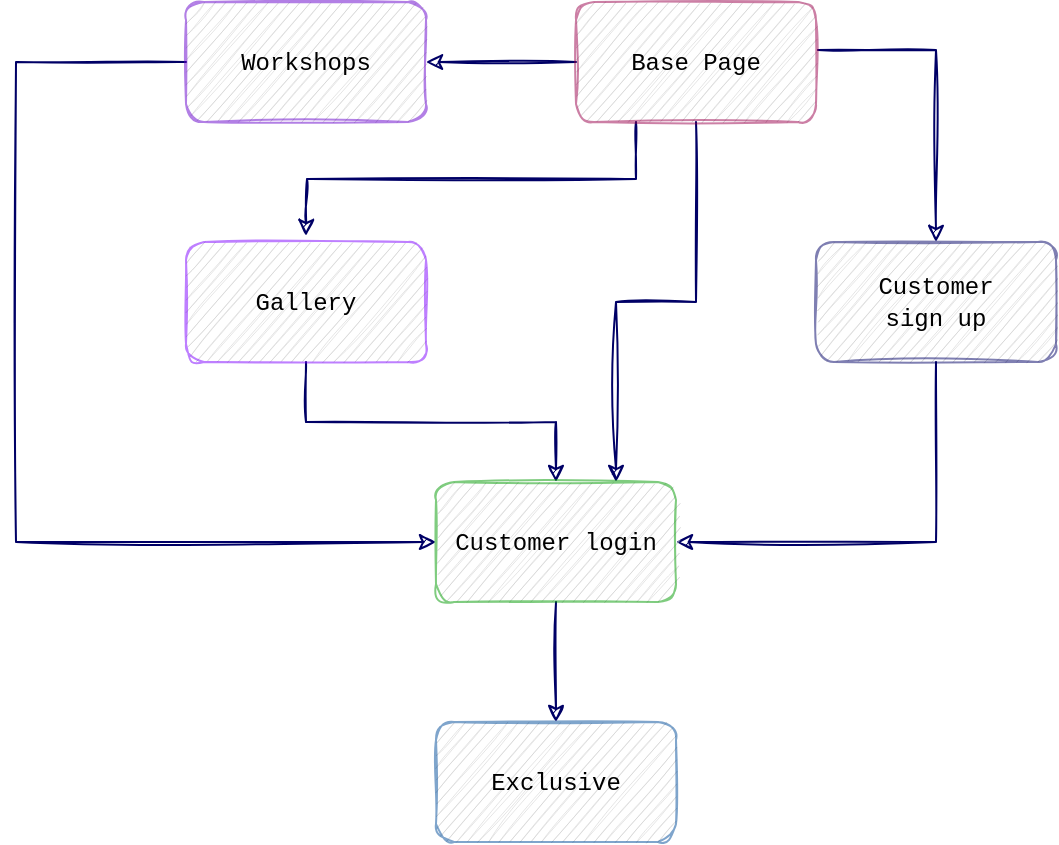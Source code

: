 <mxfile version="13.6.3" type="device"><diagram id="shHElvZzv48NaHPRyJ9m" name="Page-1"><mxGraphModel dx="868" dy="401" grid="1" gridSize="10" guides="1" tooltips="1" connect="1" arrows="1" fold="1" page="1" pageScale="1" pageWidth="850" pageHeight="1100" math="0" shadow="0"><root><mxCell id="0"/><mxCell id="1" parent="0"/><mxCell id="RWC2-ua97fRrFbNF-d8C-9" style="edgeStyle=orthogonalEdgeStyle;rounded=0;orthogonalLoop=1;jettySize=auto;html=1;sketch=1;strokeColor=#000066;" edge="1" parent="1" source="RWC2-ua97fRrFbNF-d8C-1" target="RWC2-ua97fRrFbNF-d8C-3"><mxGeometry relative="1" as="geometry"/></mxCell><mxCell id="RWC2-ua97fRrFbNF-d8C-10" style="rounded=0;orthogonalLoop=1;jettySize=auto;html=1;exitX=0.25;exitY=1;exitDx=0;exitDy=0;edgeStyle=orthogonalEdgeStyle;sketch=1;strokeColor=#000066;" edge="1" parent="1" source="RWC2-ua97fRrFbNF-d8C-1"><mxGeometry relative="1" as="geometry"><mxPoint x="425" y="157" as="targetPoint"/></mxGeometry></mxCell><mxCell id="RWC2-ua97fRrFbNF-d8C-11" style="edgeStyle=orthogonalEdgeStyle;rounded=0;orthogonalLoop=1;jettySize=auto;html=1;entryX=0.5;entryY=0;entryDx=0;entryDy=0;exitX=1.008;exitY=0.4;exitDx=0;exitDy=0;exitPerimeter=0;sketch=1;strokeColor=#000066;" edge="1" parent="1" source="RWC2-ua97fRrFbNF-d8C-1" target="RWC2-ua97fRrFbNF-d8C-5"><mxGeometry relative="1" as="geometry"><mxPoint x="720" y="90" as="sourcePoint"/></mxGeometry></mxCell><mxCell id="RWC2-ua97fRrFbNF-d8C-16" style="edgeStyle=orthogonalEdgeStyle;rounded=0;orthogonalLoop=1;jettySize=auto;html=1;entryX=0.75;entryY=0;entryDx=0;entryDy=0;sketch=1;strokeColor=#000066;" edge="1" parent="1" source="RWC2-ua97fRrFbNF-d8C-1" target="RWC2-ua97fRrFbNF-d8C-6"><mxGeometry relative="1" as="geometry"/></mxCell><mxCell id="RWC2-ua97fRrFbNF-d8C-1" value="&lt;font face=&quot;Courier New&quot;&gt;Base Page&lt;/font&gt;" style="rounded=1;whiteSpace=wrap;html=1;sketch=1;strokeColor=#99004D;fillColor=#CCCCCC;opacity=50;" vertex="1" parent="1"><mxGeometry x="560" y="40" width="120" height="60" as="geometry"/></mxCell><mxCell id="RWC2-ua97fRrFbNF-d8C-14" style="edgeStyle=orthogonalEdgeStyle;rounded=0;orthogonalLoop=1;jettySize=auto;html=1;entryX=0.5;entryY=0;entryDx=0;entryDy=0;exitX=0.5;exitY=1;exitDx=0;exitDy=0;sketch=1;strokeColor=#000066;" edge="1" parent="1" source="RWC2-ua97fRrFbNF-d8C-2" target="RWC2-ua97fRrFbNF-d8C-6"><mxGeometry relative="1" as="geometry"/></mxCell><mxCell id="RWC2-ua97fRrFbNF-d8C-2" value="&lt;font face=&quot;Courier New&quot;&gt;Gallery&lt;/font&gt;" style="rounded=1;whiteSpace=wrap;html=1;sketch=1;strokeColor=#7F00FF;fillColor=#CCCCCC;opacity=50;" vertex="1" parent="1"><mxGeometry x="365" y="160" width="120" height="60" as="geometry"/></mxCell><mxCell id="RWC2-ua97fRrFbNF-d8C-13" style="edgeStyle=orthogonalEdgeStyle;rounded=0;orthogonalLoop=1;jettySize=auto;html=1;entryX=0;entryY=0.5;entryDx=0;entryDy=0;sketch=1;strokeColor=#000066;" edge="1" parent="1" source="RWC2-ua97fRrFbNF-d8C-3" target="RWC2-ua97fRrFbNF-d8C-6"><mxGeometry relative="1" as="geometry"><Array as="points"><mxPoint x="280" y="70"/><mxPoint x="280" y="310"/></Array></mxGeometry></mxCell><mxCell id="RWC2-ua97fRrFbNF-d8C-3" value="&lt;font face=&quot;Courier New&quot;&gt;Workshops&lt;/font&gt;" style="rounded=1;whiteSpace=wrap;html=1;sketch=1;strokeColor=#6600CC;fillColor=#CCCCCC;opacity=50;" vertex="1" parent="1"><mxGeometry x="365" y="40" width="120" height="60" as="geometry"/></mxCell><mxCell id="RWC2-ua97fRrFbNF-d8C-4" value="&lt;font face=&quot;Courier New&quot;&gt;Exclusive&lt;/font&gt;" style="rounded=1;whiteSpace=wrap;html=1;sketch=1;strokeColor=#004C99;fillColor=#CCCCCC;opacity=50;" vertex="1" parent="1"><mxGeometry x="490" y="400" width="120" height="60" as="geometry"/></mxCell><mxCell id="RWC2-ua97fRrFbNF-d8C-15" style="edgeStyle=orthogonalEdgeStyle;rounded=0;orthogonalLoop=1;jettySize=auto;html=1;entryX=1;entryY=0.5;entryDx=0;entryDy=0;exitX=0.5;exitY=1;exitDx=0;exitDy=0;sketch=1;strokeColor=#000066;" edge="1" parent="1" source="RWC2-ua97fRrFbNF-d8C-5" target="RWC2-ua97fRrFbNF-d8C-6"><mxGeometry relative="1" as="geometry"/></mxCell><mxCell id="RWC2-ua97fRrFbNF-d8C-5" value="&lt;font face=&quot;Courier New&quot;&gt;Customer&lt;br&gt;sign up&lt;/font&gt;" style="rounded=1;whiteSpace=wrap;html=1;sketch=1;strokeColor=#000066;opacity=50;fillColor=#CCCCCC;" vertex="1" parent="1"><mxGeometry x="680" y="160" width="120" height="60" as="geometry"/></mxCell><mxCell id="RWC2-ua97fRrFbNF-d8C-12" style="edgeStyle=orthogonalEdgeStyle;rounded=0;orthogonalLoop=1;jettySize=auto;html=1;exitX=0.5;exitY=1;exitDx=0;exitDy=0;entryX=0.5;entryY=0;entryDx=0;entryDy=0;sketch=1;strokeColor=#000066;" edge="1" parent="1" source="RWC2-ua97fRrFbNF-d8C-6" target="RWC2-ua97fRrFbNF-d8C-4"><mxGeometry relative="1" as="geometry"/></mxCell><mxCell id="RWC2-ua97fRrFbNF-d8C-6" value="&lt;font face=&quot;Courier New&quot;&gt;Customer login&lt;/font&gt;" style="rounded=1;whiteSpace=wrap;html=1;sketch=1;strokeColor=#009900;fillColor=#CCCCCC;opacity=50;" vertex="1" parent="1"><mxGeometry x="490" y="280" width="120" height="60" as="geometry"/></mxCell></root></mxGraphModel></diagram></mxfile>